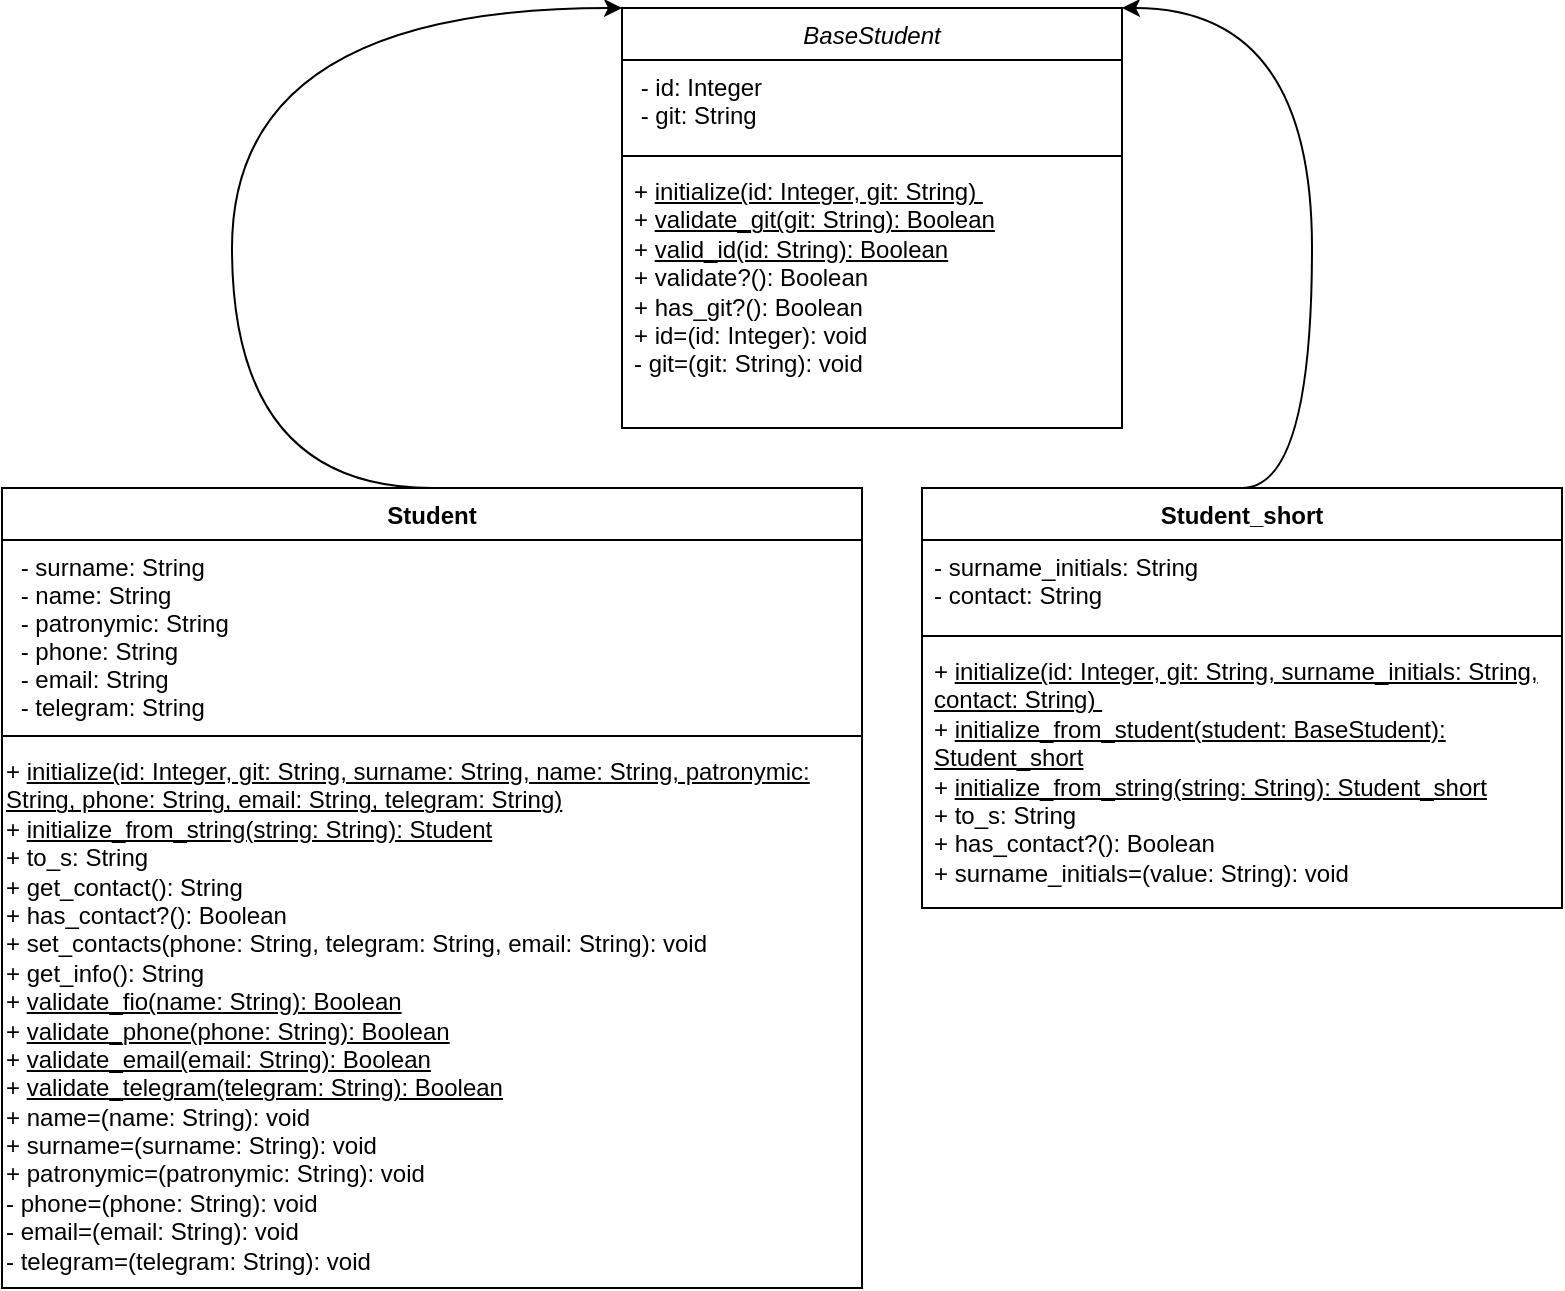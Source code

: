 <mxfile version="24.6.4" type="device">
  <diagram id="C5RBs43oDa-KdzZeNtuy" name="Page-1">
    <mxGraphModel dx="1434" dy="844" grid="1" gridSize="10" guides="1" tooltips="1" connect="1" arrows="1" fold="1" page="1" pageScale="1" pageWidth="827" pageHeight="1169" math="0" shadow="0">
      <root>
        <mxCell id="WIyWlLk6GJQsqaUBKTNV-0" />
        <mxCell id="WIyWlLk6GJQsqaUBKTNV-1" parent="WIyWlLk6GJQsqaUBKTNV-0" />
        <mxCell id="YdfoZle_23-KYAX8LXXO-19" style="edgeStyle=orthogonalEdgeStyle;rounded=0;orthogonalLoop=1;jettySize=auto;html=1;exitX=0;exitY=0;exitDx=0;exitDy=0;entryX=0.5;entryY=0;entryDx=0;entryDy=0;curved=1;startArrow=classic;startFill=1;endArrow=none;endFill=0;" parent="WIyWlLk6GJQsqaUBKTNV-1" source="zkfFHV4jXpPFQw0GAbJ--0" target="YdfoZle_23-KYAX8LXXO-3" edge="1">
          <mxGeometry relative="1" as="geometry">
            <Array as="points">
              <mxPoint x="125" y="40" />
            </Array>
          </mxGeometry>
        </mxCell>
        <mxCell id="YdfoZle_23-KYAX8LXXO-20" style="edgeStyle=orthogonalEdgeStyle;rounded=0;orthogonalLoop=1;jettySize=auto;html=1;exitX=1;exitY=0;exitDx=0;exitDy=0;entryX=0.5;entryY=0;entryDx=0;entryDy=0;endArrow=none;endFill=0;curved=1;startArrow=classic;startFill=1;" parent="WIyWlLk6GJQsqaUBKTNV-1" source="zkfFHV4jXpPFQw0GAbJ--0" target="YdfoZle_23-KYAX8LXXO-11" edge="1">
          <mxGeometry relative="1" as="geometry">
            <Array as="points">
              <mxPoint x="665" y="40" />
            </Array>
          </mxGeometry>
        </mxCell>
        <mxCell id="zkfFHV4jXpPFQw0GAbJ--0" value="BaseStudent" style="swimlane;fontStyle=2;align=center;verticalAlign=top;childLayout=stackLayout;horizontal=1;startSize=26;horizontalStack=0;resizeParent=1;resizeLast=0;collapsible=1;marginBottom=0;rounded=0;shadow=0;strokeWidth=1;" parent="WIyWlLk6GJQsqaUBKTNV-1" vertex="1">
          <mxGeometry x="320" y="40" width="250" height="210" as="geometry">
            <mxRectangle x="230" y="140" width="160" height="26" as="alternateBounds" />
          </mxGeometry>
        </mxCell>
        <mxCell id="zkfFHV4jXpPFQw0GAbJ--1" value=" - id: Integer  &#xa; - git: String " style="text;align=left;verticalAlign=top;spacingLeft=4;spacingRight=4;overflow=hidden;rotatable=0;points=[[0,0.5],[1,0.5]];portConstraint=eastwest;" parent="zkfFHV4jXpPFQw0GAbJ--0" vertex="1">
          <mxGeometry y="26" width="250" height="44" as="geometry" />
        </mxCell>
        <mxCell id="zkfFHV4jXpPFQw0GAbJ--4" value="" style="line;html=1;strokeWidth=1;align=left;verticalAlign=middle;spacingTop=-1;spacingLeft=3;spacingRight=3;rotatable=0;labelPosition=right;points=[];portConstraint=eastwest;" parent="zkfFHV4jXpPFQw0GAbJ--0" vertex="1">
          <mxGeometry y="70" width="250" height="8" as="geometry" />
        </mxCell>
        <mxCell id="e2ZD002rxrflbsRjjzs2-0" value="&lt;span style=&quot;color: rgba(0, 0, 0, 0); font-family: monospace; font-size: 0px; text-wrap: nowrap;&quot;&gt;%3CmxGraphModel%3E%3Croot%3E%3CmxCell%20id%3D%220%22%2F%3E%3CmxCell%20id%3D%221%22%20parent%3D%220%22%2F%3E%3CmxCell%20id%3D%222%22%20value%3D%22%26lt%3Bdiv%26gt%3B%2B%20%26lt%3Bu%26gt%3Binitialize(id%3A%20Integer%2C%20git%3A%20String%2C%20surname_initials%3A%20String%2C%20contact%3A%20String)%26amp%3Bnbsp%3B%26lt%3B%2Fu%26gt%3B%26lt%3B%2Fdiv%26gt%3B%26lt%3Bdiv%26gt%3B%2B%20%26lt%3Bu%26gt%3Binitialize_from_student(student%3A%20BaseStudent)%3A%20Student_short%26lt%3B%2Fu%26gt%3B%26amp%3Bnbsp%3B%26lt%3B%2Fdiv%26gt%3B%26lt%3Bdiv%26gt%3B%2B%20%26lt%3Bu%26gt%3Binitialize_from_string(string%3A%20String)%3A%20Student_short%26lt%3B%2Fu%26gt%3B%26amp%3Bnbsp%3B%26lt%3B%2Fdiv%26gt%3B%26lt%3Bdiv%26gt%3B%2B%20to_s%3A%20String%26amp%3Bnbsp%3B%20%26amp%3Bnbsp%3B%20%26amp%3Bnbsp%3B%26amp%3Bnbsp%3B%26lt%3B%2Fdiv%26gt%3B%26lt%3Bdiv%26gt%3B%2B%20has_contact%3F()%3A%20Boolean%26amp%3Bnbsp%3B%26lt%3B%2Fdiv%26gt%3B%26lt%3Bdiv%26gt%3B%2B%20%26lt%3Bu%26gt%3Bsurname_initials%3D(value%3A%20String)%3A%20void%26lt%3B%2Fu%26gt%3B%26amp%3Bnbsp%3B%26lt%3B%2Fdiv%26gt%3B%22%20style%3D%22text%3BstrokeColor%3Dnone%3BfillColor%3Dnone%3Balign%3Dleft%3BverticalAlign%3Dtop%3BspacingLeft%3D4%3BspacingRight%3D4%3Boverflow%3Dhidden%3Brotatable%3D0%3Bpoints%3D%5B%5B0%2C0.5%5D%2C%5B1%2C0.5%5D%5D%3BportConstraint%3Deastwest%3BwhiteSpace%3Dwrap%3Bhtml%3D1%3B%22%20vertex%3D%221%22%20parent%3D%221%22%3E%3CmxGeometry%20x%3D%22470%22%20y%3D%22358%22%20width%3D%22320%22%20height%3D%22132%22%20as%3D%22geometry%22%2F%3E%3C%2FmxCell%3E%3C%2Froot%3E%3C%2FmxGraphModel%3E&lt;/span&gt;&lt;span style=&quot;text-wrap: nowrap;&quot;&gt;+ &lt;u&gt;initialize(id: Integer, git: String)&amp;nbsp;&lt;/u&gt;&lt;/span&gt;&lt;br style=&quot;padding: 0px; margin: 0px; text-wrap: nowrap;&quot;&gt;&lt;span style=&quot;text-wrap: nowrap;&quot;&gt;+ &lt;u&gt;validate_git(git: String): Boolean&lt;/u&gt;&amp;nbsp; &amp;nbsp;&amp;nbsp;&lt;/span&gt;&lt;br style=&quot;padding: 0px; margin: 0px; text-wrap: nowrap;&quot;&gt;&lt;span style=&quot;text-wrap: nowrap;&quot;&gt;+ &lt;u&gt;valid_id(id: String): Boolean&lt;/u&gt;&amp;nbsp; &amp;nbsp; &amp;nbsp; &amp;nbsp; &amp;nbsp;&lt;/span&gt;&lt;br style=&quot;padding: 0px; margin: 0px; text-wrap: nowrap;&quot;&gt;&lt;span style=&quot;text-wrap: nowrap;&quot;&gt;+ validate?(): Boolean&amp;nbsp; &amp;nbsp; &amp;nbsp; &amp;nbsp; &amp;nbsp; &amp;nbsp; &amp;nbsp; &amp;nbsp; &amp;nbsp;&amp;nbsp;&lt;/span&gt;&lt;br style=&quot;padding: 0px; margin: 0px; text-wrap: nowrap;&quot;&gt;&lt;span style=&quot;text-wrap: nowrap;&quot;&gt;+ has_git?(): Boolean&amp;nbsp; &amp;nbsp; &amp;nbsp; &amp;nbsp; &amp;nbsp; &amp;nbsp; &amp;nbsp; &amp;nbsp; &amp;nbsp; &amp;nbsp;&lt;/span&gt;&lt;br style=&quot;padding: 0px; margin: 0px; text-wrap: nowrap;&quot;&gt;&lt;span style=&quot;text-wrap: nowrap;&quot;&gt;+ id=(id: Integer): void&amp;nbsp; &amp;nbsp; &amp;nbsp; &amp;nbsp; &amp;nbsp; &amp;nbsp; &amp;nbsp; &amp;nbsp;&amp;nbsp;&lt;/span&gt;&lt;br style=&quot;padding: 0px; margin: 0px; text-wrap: nowrap;&quot;&gt;&lt;span style=&quot;text-wrap: nowrap;&quot;&gt;- git=(git: String): void&lt;/span&gt;" style="text;strokeColor=none;fillColor=none;align=left;verticalAlign=top;spacingLeft=4;spacingRight=4;overflow=hidden;rotatable=0;points=[[0,0.5],[1,0.5]];portConstraint=eastwest;whiteSpace=wrap;html=1;" vertex="1" parent="zkfFHV4jXpPFQw0GAbJ--0">
          <mxGeometry y="78" width="250" height="112" as="geometry" />
        </mxCell>
        <mxCell id="YdfoZle_23-KYAX8LXXO-3" value="Student" style="swimlane;fontStyle=1;align=center;verticalAlign=top;childLayout=stackLayout;horizontal=1;startSize=26;horizontalStack=0;resizeParent=1;resizeParentMax=0;resizeLast=0;collapsible=1;marginBottom=0;whiteSpace=wrap;html=1;" parent="WIyWlLk6GJQsqaUBKTNV-1" vertex="1">
          <mxGeometry x="10" y="280" width="430" height="400" as="geometry">
            <mxRectangle x="10" y="280" width="80" height="30" as="alternateBounds" />
          </mxGeometry>
        </mxCell>
        <mxCell id="zkfFHV4jXpPFQw0GAbJ--2" value=" - surname: String &#xa; - name: String    &#xa; - patronymic: String &#xa; - phone: String   &#xa; - email: String   &#xa; - telegram: String " style="text;align=left;verticalAlign=top;spacingLeft=4;spacingRight=4;overflow=hidden;rotatable=0;points=[[0,0.5],[1,0.5]];portConstraint=eastwest;rounded=0;shadow=0;html=0;" parent="YdfoZle_23-KYAX8LXXO-3" vertex="1">
          <mxGeometry y="26" width="430" height="94" as="geometry" />
        </mxCell>
        <mxCell id="YdfoZle_23-KYAX8LXXO-5" value="" style="line;strokeWidth=1;fillColor=none;align=left;verticalAlign=middle;spacingTop=-1;spacingLeft=3;spacingRight=3;rotatable=0;labelPosition=right;points=[];portConstraint=eastwest;strokeColor=inherit;" parent="YdfoZle_23-KYAX8LXXO-3" vertex="1">
          <mxGeometry y="120" width="430" height="8" as="geometry" />
        </mxCell>
        <mxCell id="ov0ug4eRvDasPqKIlHjK-0" value="&lt;div&gt;&lt;div&gt;+ &lt;u&gt;initialize(id: Integer, git: String, surname: String, name: String, patronymic: String, phone: String, email: String, telegram: String)&lt;/u&gt;&amp;nbsp;&lt;/div&gt;&lt;div&gt;+ &lt;u&gt;initialize_from_string(string: String): Student&lt;/u&gt;&amp;nbsp;&lt;/div&gt;&lt;div&gt;+ to_s: String&amp;nbsp; &amp;nbsp; &amp;nbsp;&amp;nbsp;&lt;/div&gt;&lt;div&gt;+ get_contact(): String&amp;nbsp;&lt;/div&gt;&lt;div&gt;+ has_contact?(): Boolean&amp;nbsp;&lt;/div&gt;&lt;div&gt;+ set_contacts(phone: String, telegram: String, email: String): void&amp;nbsp;&lt;/div&gt;&lt;div&gt;+ get_info(): String&amp;nbsp;&lt;/div&gt;&lt;div&gt;+ &lt;u&gt;validate_fio(name: String): Boolean&lt;/u&gt;&amp;nbsp;&lt;/div&gt;&lt;div&gt;+ &lt;u&gt;validate_phone(phone: String): Boolean&lt;/u&gt;&amp;nbsp;&lt;/div&gt;&lt;div&gt;+ &lt;u&gt;validate_email(email: String): Boolean&lt;/u&gt;&amp;nbsp;&lt;/div&gt;&lt;div&gt;+ &lt;u&gt;validate_telegram(telegram: String): Boolean&lt;/u&gt;&amp;nbsp;&lt;/div&gt;&lt;div&gt;+ name=(name: String): void&amp;nbsp;&lt;/div&gt;&lt;div&gt;+ surname=(surname: String): void&amp;nbsp;&lt;/div&gt;&lt;div&gt;+ patronymic=(patronymic: String): void&amp;nbsp;&lt;/div&gt;&lt;div&gt;- phone=(phone: String): void&amp;nbsp;&lt;/div&gt;&lt;div&gt;- email=(email: String): void&amp;nbsp;&lt;/div&gt;&lt;div&gt;- telegram=(telegram: String): void&lt;/div&gt;&lt;/div&gt;" style="text;whiteSpace=wrap;html=1;" parent="YdfoZle_23-KYAX8LXXO-3" vertex="1">
          <mxGeometry y="128" width="430" height="272" as="geometry" />
        </mxCell>
        <mxCell id="YdfoZle_23-KYAX8LXXO-11" value="Student_short" style="swimlane;fontStyle=1;align=center;verticalAlign=top;childLayout=stackLayout;horizontal=1;startSize=26;horizontalStack=0;resizeParent=1;resizeParentMax=0;resizeLast=0;collapsible=1;marginBottom=0;whiteSpace=wrap;html=1;" parent="WIyWlLk6GJQsqaUBKTNV-1" vertex="1">
          <mxGeometry x="470" y="280" width="320" height="210" as="geometry" />
        </mxCell>
        <mxCell id="YdfoZle_23-KYAX8LXXO-15" value="- surname_initials: String&lt;div&gt;- contact: String&lt;br&gt;&lt;/div&gt;" style="text;strokeColor=none;fillColor=none;align=left;verticalAlign=top;spacingLeft=4;spacingRight=4;overflow=hidden;rotatable=0;points=[[0,0.5],[1,0.5]];portConstraint=eastwest;whiteSpace=wrap;html=1;" parent="YdfoZle_23-KYAX8LXXO-11" vertex="1">
          <mxGeometry y="26" width="320" height="44" as="geometry" />
        </mxCell>
        <mxCell id="YdfoZle_23-KYAX8LXXO-13" value="" style="line;strokeWidth=1;fillColor=none;align=left;verticalAlign=middle;spacingTop=-1;spacingLeft=3;spacingRight=3;rotatable=0;labelPosition=right;points=[];portConstraint=eastwest;strokeColor=inherit;" parent="YdfoZle_23-KYAX8LXXO-11" vertex="1">
          <mxGeometry y="70" width="320" height="8" as="geometry" />
        </mxCell>
        <mxCell id="YdfoZle_23-KYAX8LXXO-14" value="&lt;div&gt;+ &lt;u&gt;initialize(id: Integer, git: String, surname_initials: String, contact: String)&amp;nbsp;&lt;/u&gt;&lt;/div&gt;&lt;div&gt;+ &lt;u&gt;initialize_from_student(student: BaseStudent): Student_short&lt;/u&gt;&amp;nbsp;&lt;/div&gt;&lt;div&gt;+ &lt;u&gt;initialize_from_string(string: String): Student_short&lt;/u&gt;&amp;nbsp;&lt;/div&gt;&lt;div&gt;+ to_s: String&amp;nbsp; &amp;nbsp; &amp;nbsp;&amp;nbsp;&lt;/div&gt;&lt;div&gt;+ has_contact?(): Boolean&amp;nbsp;&lt;/div&gt;&lt;div&gt;+ surname_initials=(value: String): void&amp;nbsp;&lt;/div&gt;" style="text;strokeColor=none;fillColor=none;align=left;verticalAlign=top;spacingLeft=4;spacingRight=4;overflow=hidden;rotatable=0;points=[[0,0.5],[1,0.5]];portConstraint=eastwest;whiteSpace=wrap;html=1;" parent="YdfoZle_23-KYAX8LXXO-11" vertex="1">
          <mxGeometry y="78" width="320" height="132" as="geometry" />
        </mxCell>
      </root>
    </mxGraphModel>
  </diagram>
</mxfile>
